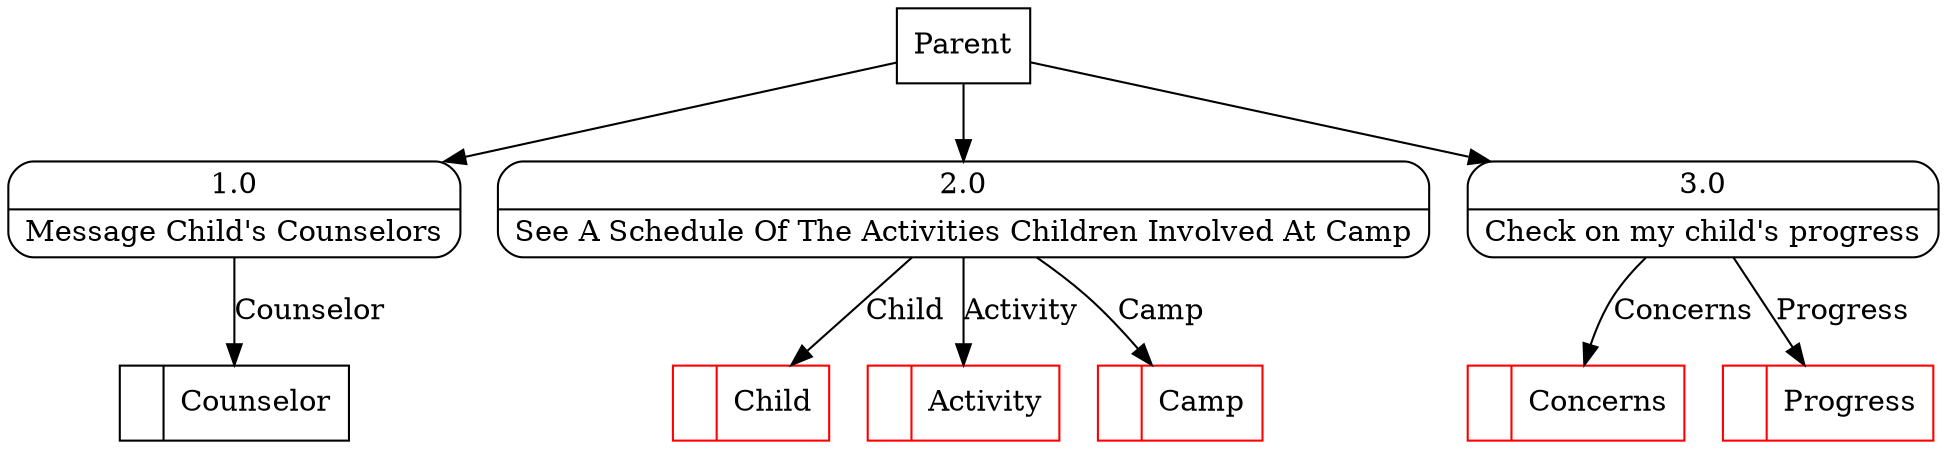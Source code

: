 digraph dfd2{ 
node[shape=record]
200 [label="<f0>  |<f1> Child " color=red];
201 [label="<f0>  |<f1> Counselor " ];
202 [label="<f0>  |<f1> Activity " color=red];
203 [label="<f0>  |<f1> Camp " color=red];
204 [label="Parent" shape=box];
205 [label="{<f0> 1.0|<f1> Message Child's Counselors }" shape=Mrecord];
206 [label="{<f0> 2.0|<f1> See A Schedule Of The Activities Children Involved At Camp }" shape=Mrecord];
3 [label="{<f0> 3.0|<f1> Check on my child's progress }" shape=Mrecord];
204 -> 3
1001 [label="<f0>  |<f1> Concerns " color=red];
3 -> 1001 [label="Concerns"]
1003 [label="<f0>  |<f1> Progress " color=red];
3 -> 1003 [label="Progress"]
204 -> 205
204 -> 206
205 -> 201 [label="Counselor"]
206 -> 202 [label="Activity"]
206 -> 203 [label="Camp"]
206 -> 200 [label="Child"]
}